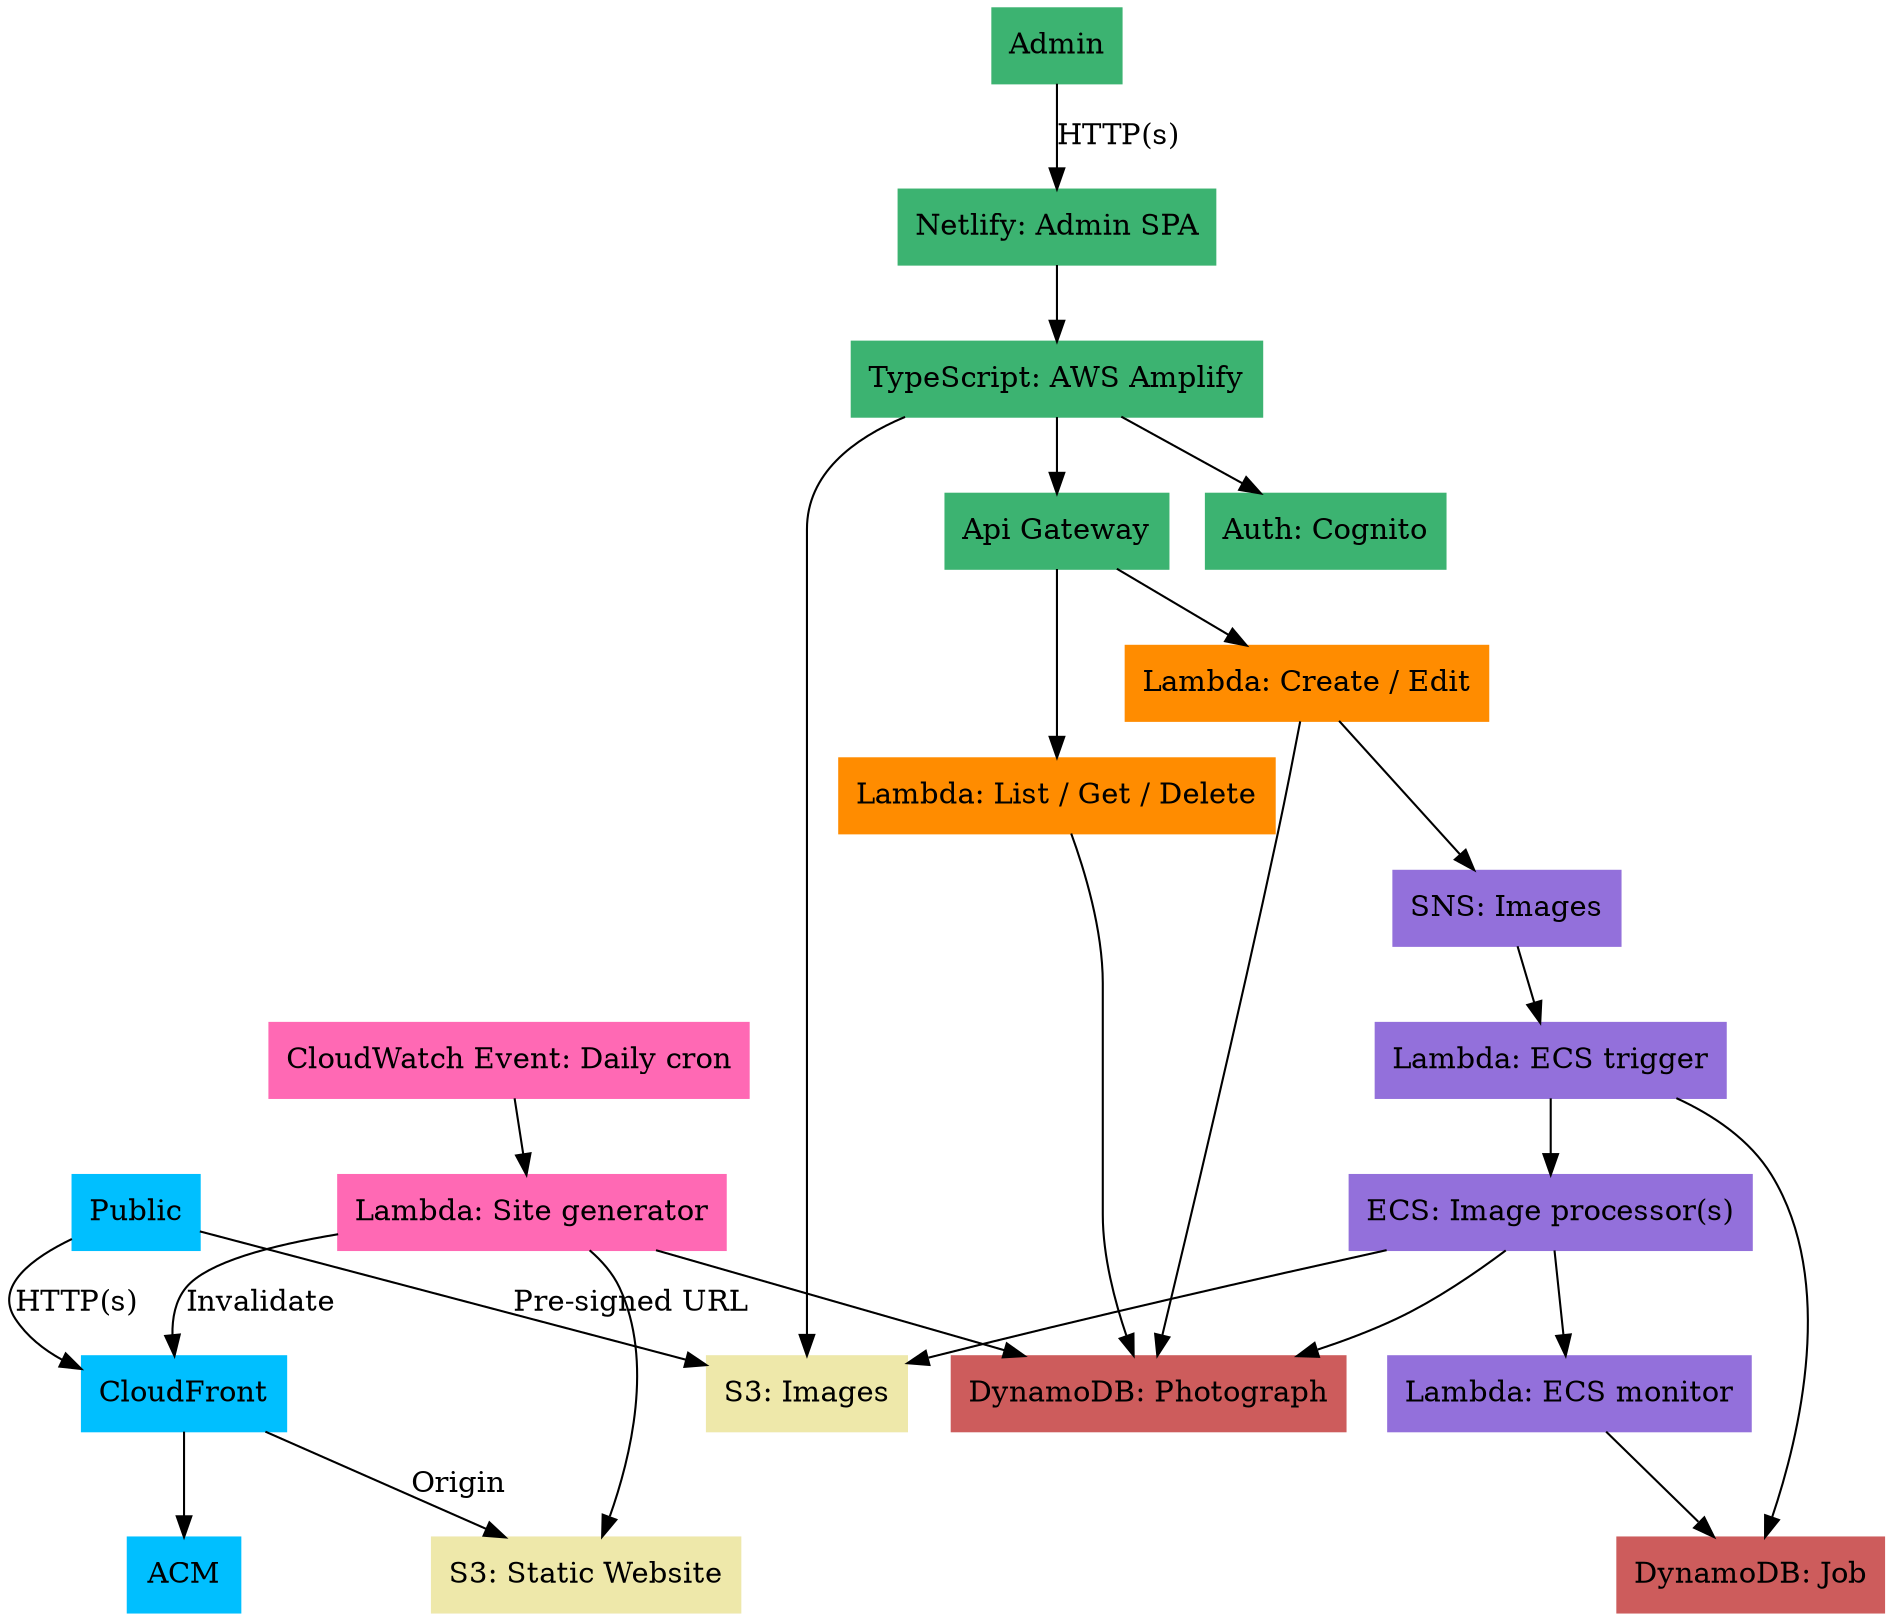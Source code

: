 digraph  test {
  bgcolor=transparent

  # File storage
  node [style=filled color="#eee8aa" shape=rect];
  SiteBucket [label="S3: Static Website"]
  ImageBucket [label="S3: Images"]

  # Public frontend
  node [style=filled color="#00bfff"];
  Public [label="Public"];
  CloudFront [label="CloudFront"];
  Certificate [label="ACM"]

  Public -> CloudFront [label="HTTP(s)"]
  Public -> ImageBucket [label="Pre-signed URL"]
  CloudFront -> SiteBucket [label="Origin"]
  CloudFront -> Certificate

  # Admin frontend
  node [style=filled color="#3cb371"];
  Admin [label="Admin"]
  AdminCDN [label="Netlify: Admin SPA"]
  Amplify [label="TypeScript: AWS Amplify"]
  Cognito [label="Auth: Cognito"]
  ApiGateway [label="Api Gateway"]

  Admin -> AdminCDN  [label="HTTP(s)"]
  AdminCDN -> Amplify
  Amplify -> Cognito
  Amplify -> ApiGateway
  Amplify -> ImageBucket

  # Data storage
  node [style=filled color="#cd5c5c"];
  PhotographTable [label="DynamoDB: Photograph"]
  JobTable [label="DynamoDB: Job"]

  # Api lambdas
  node [style=filled color="#ff8c00"];
  LambdaDbOnly [label="Lambda: List / Get / Delete"]
  LambdaUpload [label = "Lambda: Create / Edit"]

  ApiGateway -> LambdaDbOnly
  ApiGateway -> LambdaUpload
  LambdaDbOnly -> PhotographTable
  LambdaUpload -> PhotographTable
  LambdaUpload -> ProcessorQueue

  # Site generator
  node [style=filled color="#ff69b4"];
  SiteGeneratorLambda [label="Lambda: Site generator"]
  SiteGeneratorTrigger [label="CloudWatch Event: Daily cron"]

  SiteGeneratorTrigger -> SiteGeneratorLambda
  SiteGeneratorLambda -> SiteBucket
  SiteGeneratorLambda -> CloudFront [label="Invalidate"]
  SiteGeneratorLambda -> PhotographTable
  
  # Thumbnails
  node [style=filled color="#9370db"];
  ProcessorQueue [label="SNS: Images" color="#9370db"]
  ProcessorTrigger [label="Lambda: ECS trigger"]
  ProcessorTask [label="ECS: Image processor(s)"]
  ProcessorMonitor [label="Lambda: ECS monitor"]

  ProcessorQueue -> ProcessorTrigger
  ProcessorTrigger -> JobTable
  ProcessorTrigger -> ProcessorTask
  ProcessorTask -> ProcessorMonitor
  ProcessorTask -> PhotographTable
  ProcessorTask -> ImageBucket
  ProcessorMonitor -> JobTable
}